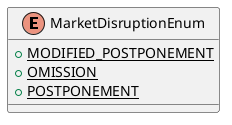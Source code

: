 @startuml

    enum MarketDisruptionEnum [[MarketDisruptionEnum.html]] {
        {static} +MODIFIED_POSTPONEMENT
        {static} +OMISSION
        {static} +POSTPONEMENT
    }

@enduml
